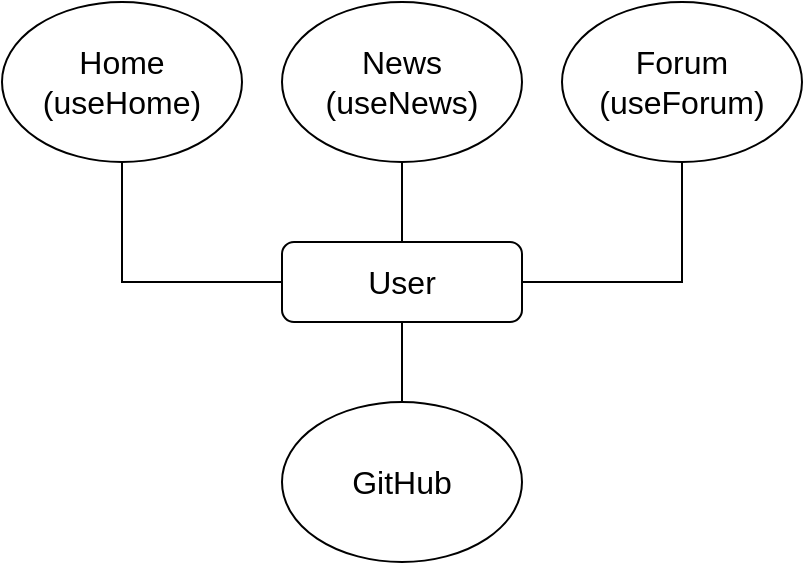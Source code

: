 <mxfile version="20.7.4" type="github">
  <diagram id="kEAaZLWi9Oe_fryvYpWm" name="Страница 1">
    <mxGraphModel dx="1393" dy="789" grid="1" gridSize="10" guides="1" tooltips="1" connect="1" arrows="1" fold="1" page="1" pageScale="1" pageWidth="827" pageHeight="1169" math="0" shadow="0">
      <root>
        <mxCell id="0" />
        <mxCell id="1" parent="0" />
        <mxCell id="KyBaywvAjYEPPKAmMOtL-1" value="&lt;font style=&quot;font-size: 16px;&quot;&gt;User&lt;/font&gt;" style="rounded=1;whiteSpace=wrap;html=1;" vertex="1" parent="1">
          <mxGeometry x="360" y="400" width="120" height="40" as="geometry" />
        </mxCell>
        <mxCell id="KyBaywvAjYEPPKAmMOtL-2" value="" style="endArrow=none;html=1;rounded=0;fontSize=16;exitX=0;exitY=0.5;exitDx=0;exitDy=0;entryX=0.5;entryY=1;entryDx=0;entryDy=0;" edge="1" parent="1" source="KyBaywvAjYEPPKAmMOtL-1" target="KyBaywvAjYEPPKAmMOtL-3">
          <mxGeometry width="50" height="50" relative="1" as="geometry">
            <mxPoint x="390" y="430" as="sourcePoint" />
            <mxPoint x="240" y="360" as="targetPoint" />
            <Array as="points">
              <mxPoint x="280" y="420" />
            </Array>
          </mxGeometry>
        </mxCell>
        <mxCell id="KyBaywvAjYEPPKAmMOtL-3" value="Home&lt;br&gt;(useHome)" style="ellipse;whiteSpace=wrap;html=1;fontSize=16;" vertex="1" parent="1">
          <mxGeometry x="220" y="280" width="120" height="80" as="geometry" />
        </mxCell>
        <mxCell id="KyBaywvAjYEPPKAmMOtL-4" value="" style="endArrow=none;html=1;rounded=0;fontSize=16;exitX=0.5;exitY=0;exitDx=0;exitDy=0;entryX=0.5;entryY=1;entryDx=0;entryDy=0;" edge="1" parent="1" source="KyBaywvAjYEPPKAmMOtL-1" target="KyBaywvAjYEPPKAmMOtL-5">
          <mxGeometry width="50" height="50" relative="1" as="geometry">
            <mxPoint x="390" y="420" as="sourcePoint" />
            <mxPoint x="420" y="360" as="targetPoint" />
          </mxGeometry>
        </mxCell>
        <mxCell id="KyBaywvAjYEPPKAmMOtL-5" value="News&lt;br&gt;(useNews)" style="ellipse;whiteSpace=wrap;html=1;fontSize=16;" vertex="1" parent="1">
          <mxGeometry x="360" y="280" width="120" height="80" as="geometry" />
        </mxCell>
        <mxCell id="KyBaywvAjYEPPKAmMOtL-6" value="Forum&lt;br&gt;(useForum)" style="ellipse;whiteSpace=wrap;html=1;fontSize=16;" vertex="1" parent="1">
          <mxGeometry x="500" y="280" width="120" height="80" as="geometry" />
        </mxCell>
        <mxCell id="KyBaywvAjYEPPKAmMOtL-7" value="" style="endArrow=none;html=1;rounded=0;fontSize=16;exitX=1;exitY=0.5;exitDx=0;exitDy=0;entryX=0.5;entryY=1;entryDx=0;entryDy=0;" edge="1" parent="1" source="KyBaywvAjYEPPKAmMOtL-1" target="KyBaywvAjYEPPKAmMOtL-6">
          <mxGeometry width="50" height="50" relative="1" as="geometry">
            <mxPoint x="390" y="410" as="sourcePoint" />
            <mxPoint x="440" y="360" as="targetPoint" />
            <Array as="points">
              <mxPoint x="560" y="420" />
            </Array>
          </mxGeometry>
        </mxCell>
        <mxCell id="KyBaywvAjYEPPKAmMOtL-8" value="" style="endArrow=none;html=1;rounded=0;fontSize=16;exitX=0.5;exitY=1;exitDx=0;exitDy=0;" edge="1" parent="1" source="KyBaywvAjYEPPKAmMOtL-1" target="KyBaywvAjYEPPKAmMOtL-9">
          <mxGeometry width="50" height="50" relative="1" as="geometry">
            <mxPoint x="390" y="400" as="sourcePoint" />
            <mxPoint x="440" y="350" as="targetPoint" />
          </mxGeometry>
        </mxCell>
        <mxCell id="KyBaywvAjYEPPKAmMOtL-9" value="GitHub" style="ellipse;whiteSpace=wrap;html=1;fontSize=16;" vertex="1" parent="1">
          <mxGeometry x="360" y="480" width="120" height="80" as="geometry" />
        </mxCell>
      </root>
    </mxGraphModel>
  </diagram>
</mxfile>
